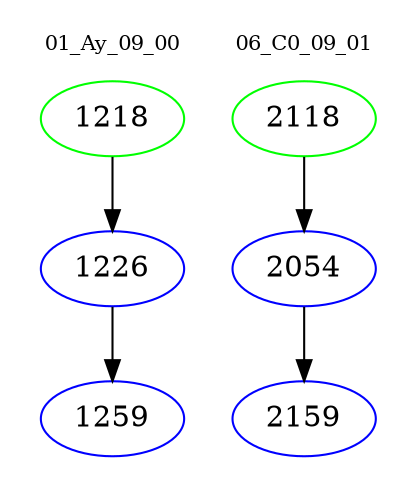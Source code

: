 digraph{
subgraph cluster_0 {
color = white
label = "01_Ay_09_00";
fontsize=10;
T0_1218 [label="1218", color="green"]
T0_1218 -> T0_1226 [color="black"]
T0_1226 [label="1226", color="blue"]
T0_1226 -> T0_1259 [color="black"]
T0_1259 [label="1259", color="blue"]
}
subgraph cluster_1 {
color = white
label = "06_C0_09_01";
fontsize=10;
T1_2118 [label="2118", color="green"]
T1_2118 -> T1_2054 [color="black"]
T1_2054 [label="2054", color="blue"]
T1_2054 -> T1_2159 [color="black"]
T1_2159 [label="2159", color="blue"]
}
}
